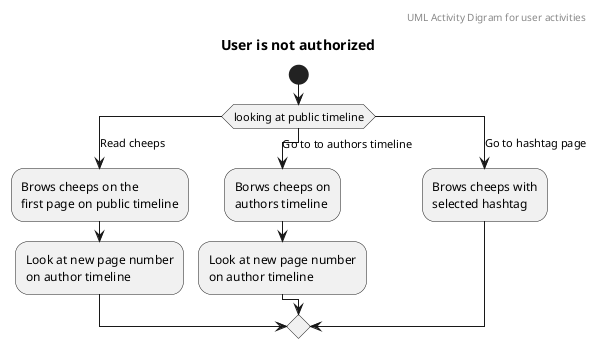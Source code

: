@startuml user_activities_digram_unauthorized
header UML Activity Digram for user activities
title User is not authorized
start
switch (looking at public timeline)
case (Read cheeps)
    :Brows cheeps on the
    first page on public timeline;
    :Look at new page number
    on author timeline;
case (Go to to authors timeline)
    :Borws cheeps on 
    authors timeline;
    :Look at new page number 
    on author timeline;
case (Go to hashtag page)
    :Brows cheeps with 
    selected hashtag;
endswitch
@enduml